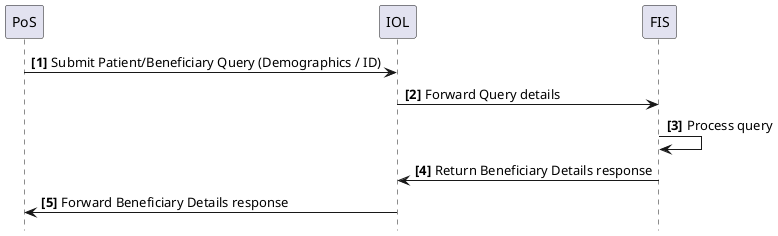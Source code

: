 @startuml
skinparam svgDimensionStyle false
hide footbox
autonumber "<b>[0]"

participant PoS
participant IOL
participant FIS


PoS->IOL: Submit Patient/Beneficiary Query (Demographics / ID)
IOL->FIS: Forward Query details

FIS->FIS: Process query

FIS->IOL: Return Beneficiary Details response

IOL->PoS: Forward Beneficiary Details response

@enduml
